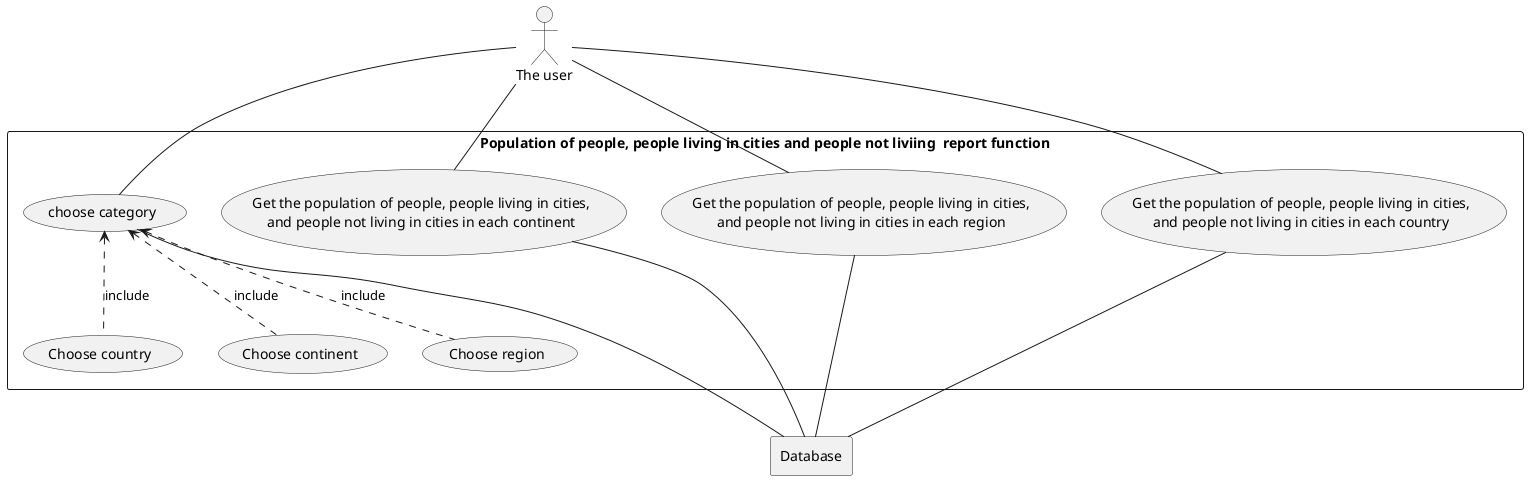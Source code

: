@startuml

actor user as "The user"

rectangle Database

rectangle "Population of people, people living in cities and people not liviing  report function" {


    usecase country as "Choose country"
    usecase continent as "Choose continent"
    usecase region as "Choose region"
    usecase cc as "choose category"
    usecase getcontinent as "Get the population of people, people living in cities,
    and people not living in cities in each continent"
    usecase getregion as "Get the population of people, people living in cities,
    and people not living in cities in each region"
    usecase getcountry as "Get the population of people, people living in cities,
        and people not living in cities in each country"

    user -- getcontinent
    user -- cc
    cc <.. country : include
    cc <.. region : include
    cc <.. continent : include
    user -- getcountry
    user -- getregion

    getcontinent -- Database
    getregion -- Database
    getcountry ---Database
    cc --- Database


}

@enduml